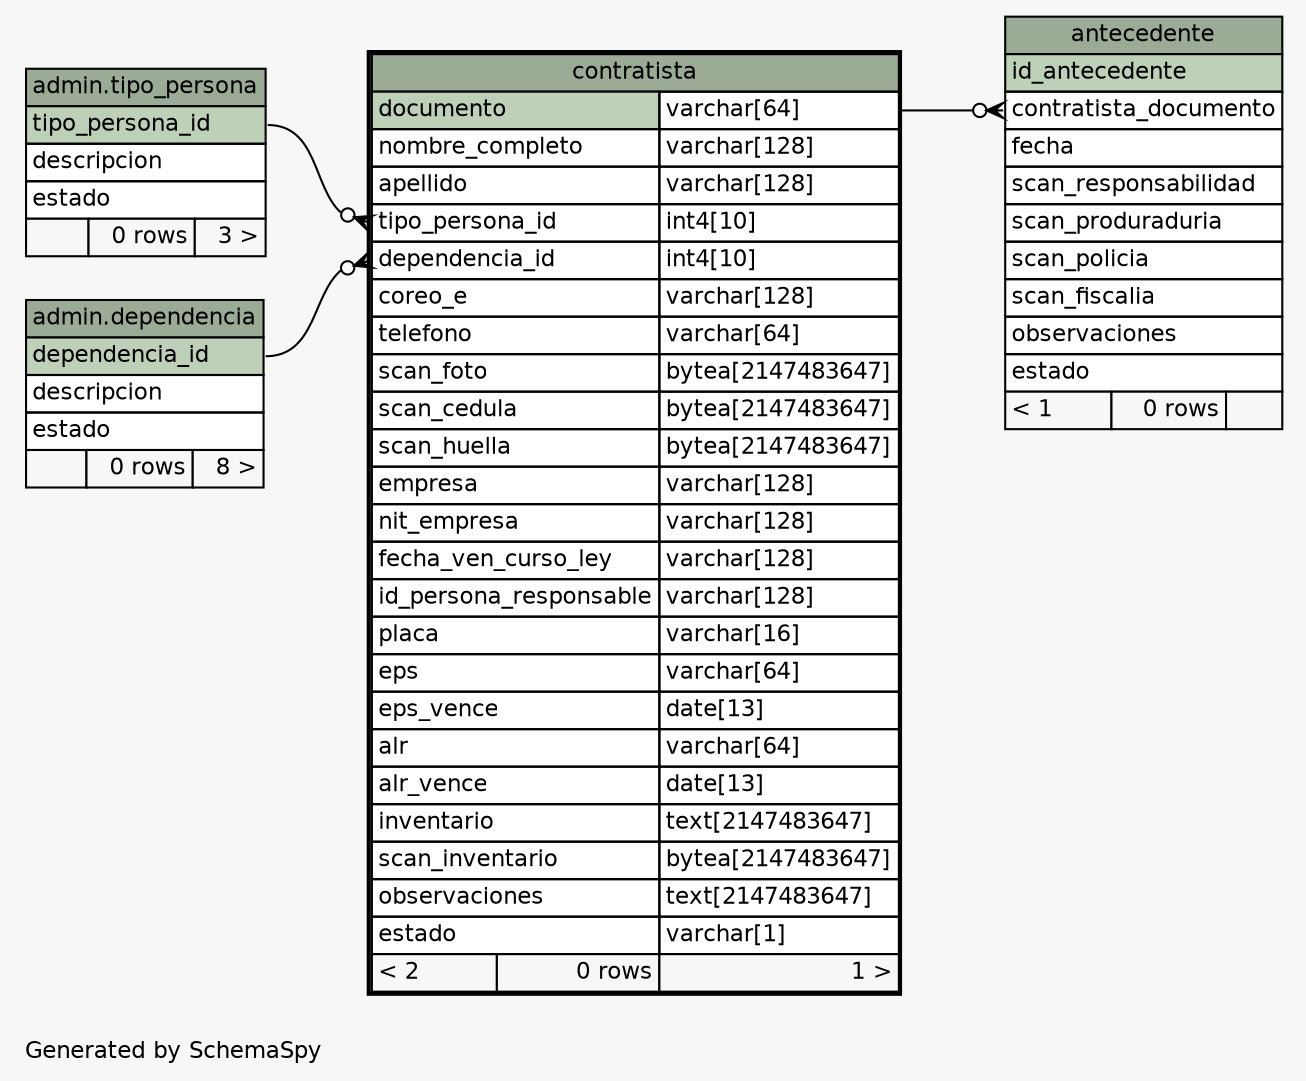 // dot 2.26.3 on Linux 3.2.0-4-686-pae
// SchemaSpy rev 590
digraph "oneDegreeRelationshipsDiagram" {
  graph [
    rankdir="RL"
    bgcolor="#f7f7f7"
    label="\nGenerated by SchemaSpy"
    labeljust="l"
    nodesep="0.18"
    ranksep="0.46"
    fontname="Helvetica"
    fontsize="11"
  ];
  node [
    fontname="Helvetica"
    fontsize="11"
    shape="plaintext"
  ];
  edge [
    arrowsize="0.8"
  ];
  "antecedente":"contratista_documento":w -> "contratista":"documento.type":e [arrowhead=none dir=back arrowtail=crowodot];
  "contratista":"dependencia_id":w -> "admin.dependencia":"dependencia_id":e [arrowhead=none dir=back arrowtail=crowodot];
  "contratista":"tipo_persona_id":w -> "admin.tipo_persona":"tipo_persona_id":e [arrowhead=none dir=back arrowtail=crowodot];
  "antecedente" [
    label=<
    <TABLE BORDER="0" CELLBORDER="1" CELLSPACING="0" BGCOLOR="#ffffff">
      <TR><TD COLSPAN="3" BGCOLOR="#9bab96" ALIGN="CENTER">antecedente</TD></TR>
      <TR><TD PORT="id_antecedente" COLSPAN="3" BGCOLOR="#bed1b8" ALIGN="LEFT">id_antecedente</TD></TR>
      <TR><TD PORT="contratista_documento" COLSPAN="3" ALIGN="LEFT">contratista_documento</TD></TR>
      <TR><TD PORT="fecha" COLSPAN="3" ALIGN="LEFT">fecha</TD></TR>
      <TR><TD PORT="scan_responsabilidad" COLSPAN="3" ALIGN="LEFT">scan_responsabilidad</TD></TR>
      <TR><TD PORT="scan_produraduria" COLSPAN="3" ALIGN="LEFT">scan_produraduria</TD></TR>
      <TR><TD PORT="scan_policia" COLSPAN="3" ALIGN="LEFT">scan_policia</TD></TR>
      <TR><TD PORT="scan_fiscalia" COLSPAN="3" ALIGN="LEFT">scan_fiscalia</TD></TR>
      <TR><TD PORT="observaciones" COLSPAN="3" ALIGN="LEFT">observaciones</TD></TR>
      <TR><TD PORT="estado" COLSPAN="3" ALIGN="LEFT">estado</TD></TR>
      <TR><TD ALIGN="LEFT" BGCOLOR="#f7f7f7">&lt; 1</TD><TD ALIGN="RIGHT" BGCOLOR="#f7f7f7">0 rows</TD><TD ALIGN="RIGHT" BGCOLOR="#f7f7f7">  </TD></TR>
    </TABLE>>
    URL="antecedente.html"
    tooltip="antecedente"
  ];
  "contratista" [
    label=<
    <TABLE BORDER="2" CELLBORDER="1" CELLSPACING="0" BGCOLOR="#ffffff">
      <TR><TD COLSPAN="3" BGCOLOR="#9bab96" ALIGN="CENTER">contratista</TD></TR>
      <TR><TD PORT="documento" COLSPAN="2" BGCOLOR="#bed1b8" ALIGN="LEFT">documento</TD><TD PORT="documento.type" ALIGN="LEFT">varchar[64]</TD></TR>
      <TR><TD PORT="nombre_completo" COLSPAN="2" ALIGN="LEFT">nombre_completo</TD><TD PORT="nombre_completo.type" ALIGN="LEFT">varchar[128]</TD></TR>
      <TR><TD PORT="apellido" COLSPAN="2" ALIGN="LEFT">apellido</TD><TD PORT="apellido.type" ALIGN="LEFT">varchar[128]</TD></TR>
      <TR><TD PORT="tipo_persona_id" COLSPAN="2" ALIGN="LEFT">tipo_persona_id</TD><TD PORT="tipo_persona_id.type" ALIGN="LEFT">int4[10]</TD></TR>
      <TR><TD PORT="dependencia_id" COLSPAN="2" ALIGN="LEFT">dependencia_id</TD><TD PORT="dependencia_id.type" ALIGN="LEFT">int4[10]</TD></TR>
      <TR><TD PORT="coreo_e" COLSPAN="2" ALIGN="LEFT">coreo_e</TD><TD PORT="coreo_e.type" ALIGN="LEFT">varchar[128]</TD></TR>
      <TR><TD PORT="telefono" COLSPAN="2" ALIGN="LEFT">telefono</TD><TD PORT="telefono.type" ALIGN="LEFT">varchar[64]</TD></TR>
      <TR><TD PORT="scan_foto" COLSPAN="2" ALIGN="LEFT">scan_foto</TD><TD PORT="scan_foto.type" ALIGN="LEFT">bytea[2147483647]</TD></TR>
      <TR><TD PORT="scan_cedula" COLSPAN="2" ALIGN="LEFT">scan_cedula</TD><TD PORT="scan_cedula.type" ALIGN="LEFT">bytea[2147483647]</TD></TR>
      <TR><TD PORT="scan_huella" COLSPAN="2" ALIGN="LEFT">scan_huella</TD><TD PORT="scan_huella.type" ALIGN="LEFT">bytea[2147483647]</TD></TR>
      <TR><TD PORT="empresa" COLSPAN="2" ALIGN="LEFT">empresa</TD><TD PORT="empresa.type" ALIGN="LEFT">varchar[128]</TD></TR>
      <TR><TD PORT="nit_empresa" COLSPAN="2" ALIGN="LEFT">nit_empresa</TD><TD PORT="nit_empresa.type" ALIGN="LEFT">varchar[128]</TD></TR>
      <TR><TD PORT="fecha_ven_curso_ley" COLSPAN="2" ALIGN="LEFT">fecha_ven_curso_ley</TD><TD PORT="fecha_ven_curso_ley.type" ALIGN="LEFT">varchar[128]</TD></TR>
      <TR><TD PORT="id_persona_responsable" COLSPAN="2" ALIGN="LEFT">id_persona_responsable</TD><TD PORT="id_persona_responsable.type" ALIGN="LEFT">varchar[128]</TD></TR>
      <TR><TD PORT="placa" COLSPAN="2" ALIGN="LEFT">placa</TD><TD PORT="placa.type" ALIGN="LEFT">varchar[16]</TD></TR>
      <TR><TD PORT="eps" COLSPAN="2" ALIGN="LEFT">eps</TD><TD PORT="eps.type" ALIGN="LEFT">varchar[64]</TD></TR>
      <TR><TD PORT="eps_vence" COLSPAN="2" ALIGN="LEFT">eps_vence</TD><TD PORT="eps_vence.type" ALIGN="LEFT">date[13]</TD></TR>
      <TR><TD PORT="alr" COLSPAN="2" ALIGN="LEFT">alr</TD><TD PORT="alr.type" ALIGN="LEFT">varchar[64]</TD></TR>
      <TR><TD PORT="alr_vence" COLSPAN="2" ALIGN="LEFT">alr_vence</TD><TD PORT="alr_vence.type" ALIGN="LEFT">date[13]</TD></TR>
      <TR><TD PORT="inventario" COLSPAN="2" ALIGN="LEFT">inventario</TD><TD PORT="inventario.type" ALIGN="LEFT">text[2147483647]</TD></TR>
      <TR><TD PORT="scan_inventario" COLSPAN="2" ALIGN="LEFT">scan_inventario</TD><TD PORT="scan_inventario.type" ALIGN="LEFT">bytea[2147483647]</TD></TR>
      <TR><TD PORT="observaciones" COLSPAN="2" ALIGN="LEFT">observaciones</TD><TD PORT="observaciones.type" ALIGN="LEFT">text[2147483647]</TD></TR>
      <TR><TD PORT="estado" COLSPAN="2" ALIGN="LEFT">estado</TD><TD PORT="estado.type" ALIGN="LEFT">varchar[1]</TD></TR>
      <TR><TD ALIGN="LEFT" BGCOLOR="#f7f7f7">&lt; 2</TD><TD ALIGN="RIGHT" BGCOLOR="#f7f7f7">0 rows</TD><TD ALIGN="RIGHT" BGCOLOR="#f7f7f7">1 &gt;</TD></TR>
    </TABLE>>
    URL="contratista.html"
    tooltip="contratista"
  ];
  "admin.dependencia" [
    label=<
    <TABLE BORDER="0" CELLBORDER="1" CELLSPACING="0" BGCOLOR="#ffffff">
      <TR><TD COLSPAN="3" BGCOLOR="#9bab96" ALIGN="CENTER">admin.dependencia</TD></TR>
      <TR><TD PORT="dependencia_id" COLSPAN="3" BGCOLOR="#bed1b8" ALIGN="LEFT">dependencia_id</TD></TR>
      <TR><TD PORT="descripcion" COLSPAN="3" ALIGN="LEFT">descripcion</TD></TR>
      <TR><TD PORT="estado" COLSPAN="3" ALIGN="LEFT">estado</TD></TR>
      <TR><TD ALIGN="LEFT" BGCOLOR="#f7f7f7">  </TD><TD ALIGN="RIGHT" BGCOLOR="#f7f7f7">0 rows</TD><TD ALIGN="RIGHT" BGCOLOR="#f7f7f7">8 &gt;</TD></TR>
    </TABLE>>
    URL="../../admin/tables/dependencia.html"
    tooltip="admin.dependencia"
  ];
  "admin.tipo_persona" [
    label=<
    <TABLE BORDER="0" CELLBORDER="1" CELLSPACING="0" BGCOLOR="#ffffff">
      <TR><TD COLSPAN="3" BGCOLOR="#9bab96" ALIGN="CENTER">admin.tipo_persona</TD></TR>
      <TR><TD PORT="tipo_persona_id" COLSPAN="3" BGCOLOR="#bed1b8" ALIGN="LEFT">tipo_persona_id</TD></TR>
      <TR><TD PORT="descripcion" COLSPAN="3" ALIGN="LEFT">descripcion</TD></TR>
      <TR><TD PORT="estado" COLSPAN="3" ALIGN="LEFT">estado</TD></TR>
      <TR><TD ALIGN="LEFT" BGCOLOR="#f7f7f7">  </TD><TD ALIGN="RIGHT" BGCOLOR="#f7f7f7">0 rows</TD><TD ALIGN="RIGHT" BGCOLOR="#f7f7f7">3 &gt;</TD></TR>
    </TABLE>>
    URL="../../admin/tables/tipo_persona.html"
    tooltip="admin.tipo_persona"
  ];
}
